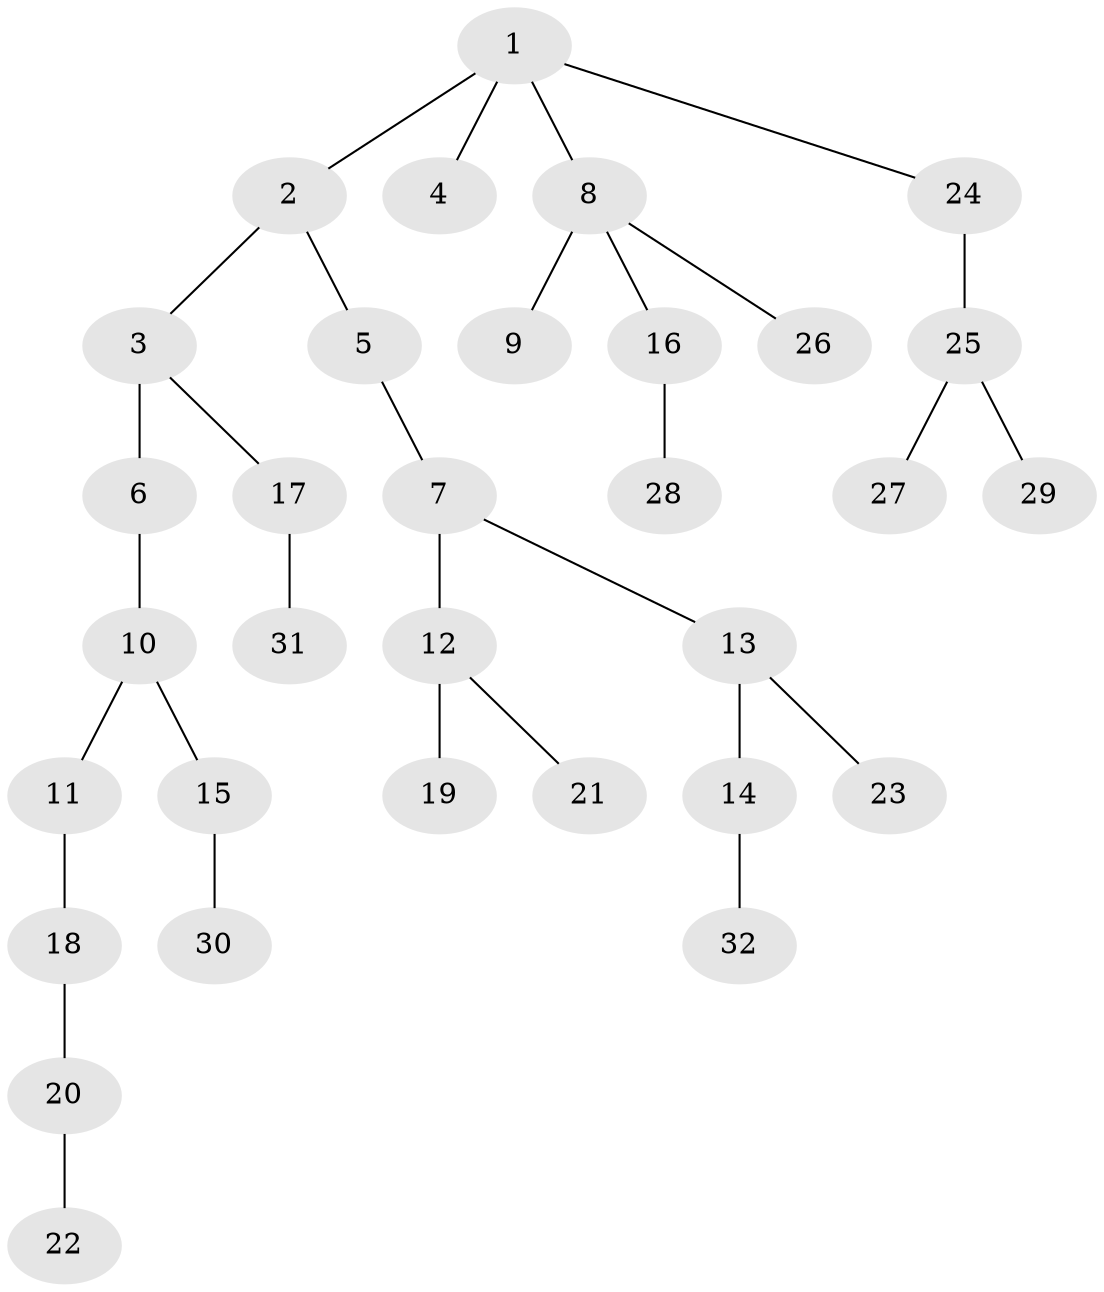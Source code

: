 // original degree distribution, {5: 0.02564102564102564, 4: 0.10256410256410256, 6: 0.01282051282051282, 3: 0.14102564102564102, 2: 0.21794871794871795, 1: 0.5}
// Generated by graph-tools (version 1.1) at 2025/52/03/04/25 22:52:02]
// undirected, 32 vertices, 31 edges
graph export_dot {
  node [color=gray90,style=filled];
  1;
  2;
  3;
  4;
  5;
  6;
  7;
  8;
  9;
  10;
  11;
  12;
  13;
  14;
  15;
  16;
  17;
  18;
  19;
  20;
  21;
  22;
  23;
  24;
  25;
  26;
  27;
  28;
  29;
  30;
  31;
  32;
  1 -- 2 [weight=1.0];
  1 -- 4 [weight=1.0];
  1 -- 8 [weight=1.0];
  1 -- 24 [weight=1.0];
  2 -- 3 [weight=1.0];
  2 -- 5 [weight=1.0];
  3 -- 6 [weight=2.0];
  3 -- 17 [weight=1.0];
  5 -- 7 [weight=1.0];
  6 -- 10 [weight=1.0];
  7 -- 12 [weight=1.0];
  7 -- 13 [weight=1.0];
  8 -- 9 [weight=3.0];
  8 -- 16 [weight=1.0];
  8 -- 26 [weight=1.0];
  10 -- 11 [weight=1.0];
  10 -- 15 [weight=1.0];
  11 -- 18 [weight=1.0];
  12 -- 19 [weight=3.0];
  12 -- 21 [weight=1.0];
  13 -- 14 [weight=1.0];
  13 -- 23 [weight=1.0];
  14 -- 32 [weight=1.0];
  15 -- 30 [weight=3.0];
  16 -- 28 [weight=1.0];
  17 -- 31 [weight=1.0];
  18 -- 20 [weight=1.0];
  20 -- 22 [weight=2.0];
  24 -- 25 [weight=2.0];
  25 -- 27 [weight=1.0];
  25 -- 29 [weight=1.0];
}
